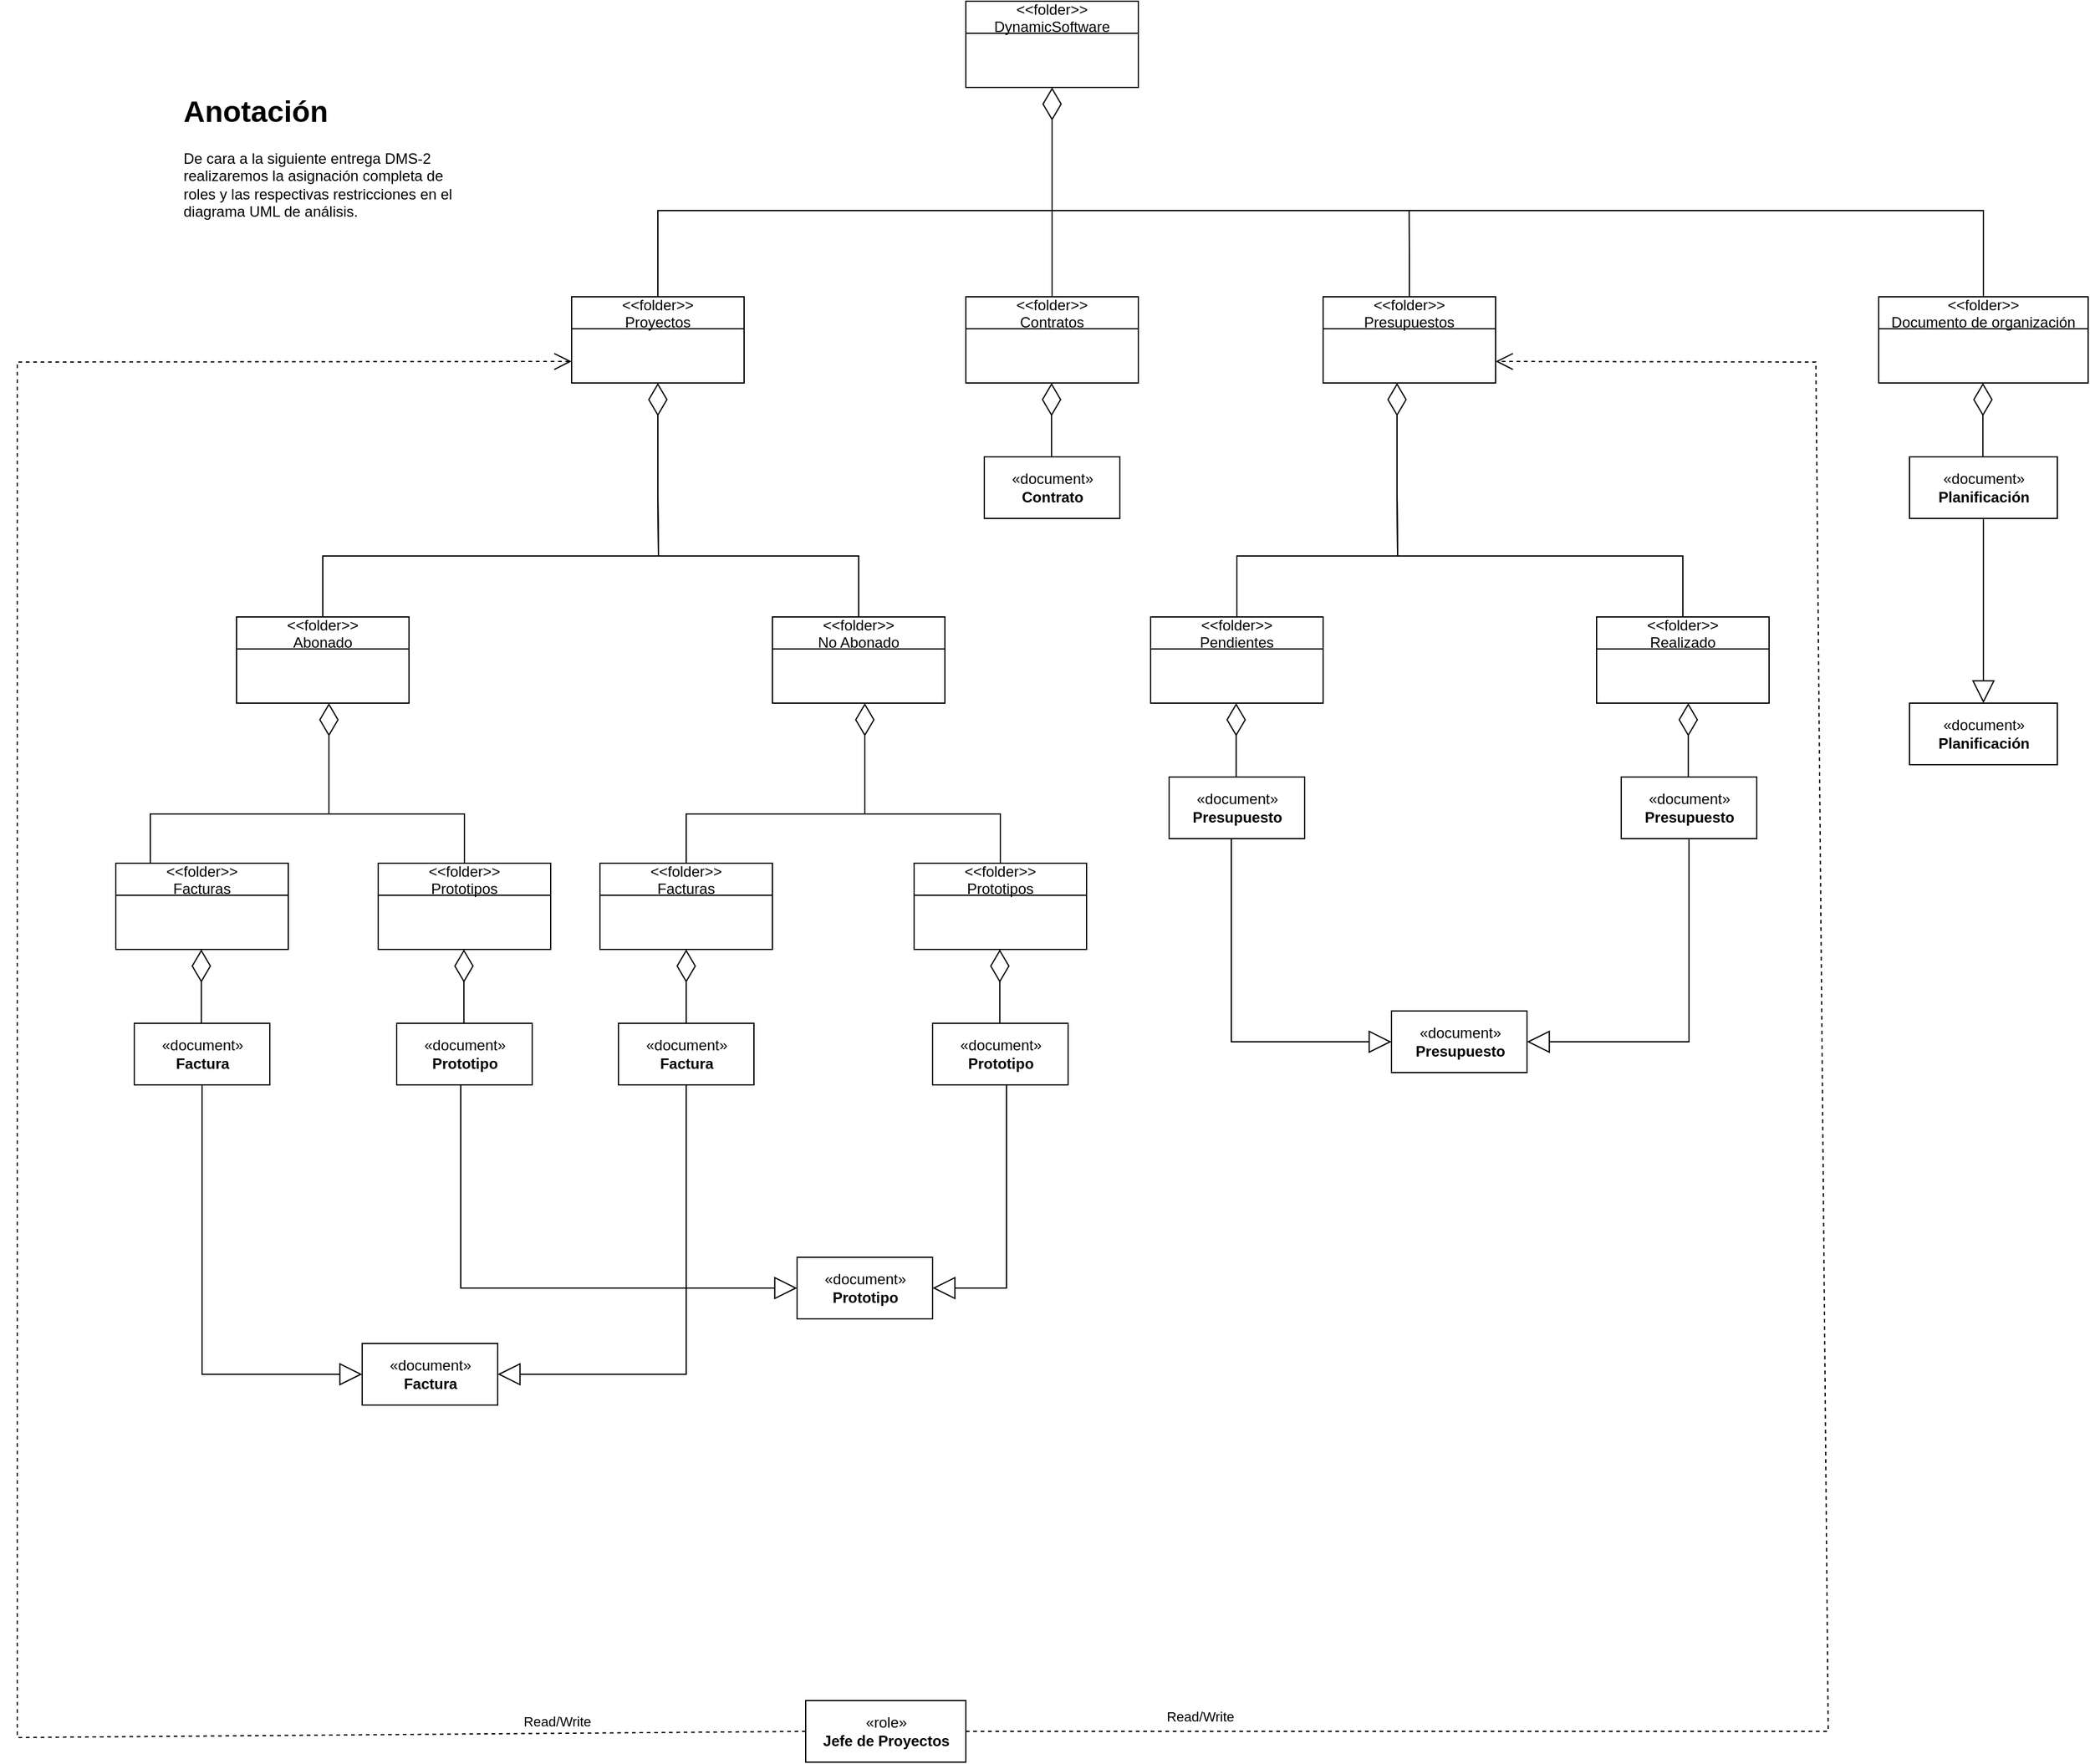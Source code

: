 <mxfile version="15.7.3" type="google"><diagram id="ozQ_3V8YHGxFbDLqrHVU" name="Page-1"><mxGraphModel dx="2842" dy="1135" grid="1" gridSize="10" guides="1" tooltips="1" connect="1" arrows="1" fold="1" page="1" pageScale="1" pageWidth="827" pageHeight="1169" math="0" shadow="0"><root><mxCell id="0"/><mxCell id="1" parent="0"/><mxCell id="Ojlecie2-PELevgFupFe-1" value="&lt;&lt;folder&gt;&gt;&#10;DynamicSoftware" style="swimlane;fontStyle=0;childLayout=stackLayout;horizontal=1;startSize=26;fillColor=none;horizontalStack=0;resizeParent=1;resizeParentMax=0;resizeLast=0;collapsible=1;marginBottom=0;" parent="1" vertex="1"><mxGeometry x="330" y="120" width="140" height="70" as="geometry"/></mxCell><mxCell id="Ojlecie2-PELevgFupFe-7" value="" style="endArrow=diamondThin;endFill=0;endSize=24;html=1;rounded=0;entryX=0.5;entryY=1;entryDx=0;entryDy=0;exitX=0.5;exitY=0;exitDx=0;exitDy=0;" parent="1" source="Ojlecie2-PELevgFupFe-8" target="Ojlecie2-PELevgFupFe-1" edge="1"><mxGeometry width="160" relative="1" as="geometry"><mxPoint x="400" y="170" as="sourcePoint"/><mxPoint x="560" y="70" as="targetPoint"/></mxGeometry></mxCell><mxCell id="Ojlecie2-PELevgFupFe-8" value="&lt;&lt;folder&gt;&gt;&#10;Contratos" style="swimlane;fontStyle=0;childLayout=stackLayout;horizontal=1;startSize=26;fillColor=none;horizontalStack=0;resizeParent=1;resizeParentMax=0;resizeLast=0;collapsible=1;marginBottom=0;" parent="1" vertex="1"><mxGeometry x="330" y="360" width="140" height="70" as="geometry"/></mxCell><mxCell id="Ojlecie2-PELevgFupFe-10" value="&lt;&lt;folder&gt;&gt;&#10;Facturas" style="swimlane;fontStyle=0;childLayout=stackLayout;horizontal=1;startSize=26;fillColor=none;horizontalStack=0;resizeParent=1;resizeParentMax=0;resizeLast=0;collapsible=1;marginBottom=0;" parent="1" vertex="1"><mxGeometry x="-360" y="820" width="140" height="70" as="geometry"/></mxCell><mxCell id="Ojlecie2-PELevgFupFe-12" value="&lt;&lt;folder&gt;&gt;&#10;Proyectos" style="swimlane;fontStyle=0;childLayout=stackLayout;horizontal=1;startSize=26;fillColor=none;horizontalStack=0;resizeParent=1;resizeParentMax=0;resizeLast=0;collapsible=1;marginBottom=0;" parent="1" vertex="1"><mxGeometry x="10" y="360" width="140" height="70" as="geometry"/></mxCell><mxCell id="Ojlecie2-PELevgFupFe-15" value="" style="endArrow=none;html=1;edgeStyle=orthogonalEdgeStyle;rounded=0;exitX=0.5;exitY=0;exitDx=0;exitDy=0;" parent="1" source="Ojlecie2-PELevgFupFe-12" edge="1"><mxGeometry relative="1" as="geometry"><mxPoint x="71" y="360" as="sourcePoint"/><mxPoint x="400" y="290" as="targetPoint"/><Array as="points"><mxPoint x="80" y="290"/></Array></mxGeometry></mxCell><mxCell id="tTDMQvBNRWzCgu-5UmxQ-48" style="edgeStyle=orthogonalEdgeStyle;rounded=0;orthogonalLoop=1;jettySize=auto;html=1;exitX=0.5;exitY=0;exitDx=0;exitDy=0;endArrow=none;endFill=0;" parent="1" source="Ojlecie2-PELevgFupFe-19" edge="1"><mxGeometry relative="1" as="geometry"><mxPoint x="689.824" y="290" as="targetPoint"/></mxGeometry></mxCell><mxCell id="Ojlecie2-PELevgFupFe-19" value="&lt;&lt;folder&gt;&gt;&#10;Presupuestos" style="swimlane;fontStyle=0;childLayout=stackLayout;horizontal=1;startSize=26;fillColor=none;horizontalStack=0;resizeParent=1;resizeParentMax=0;resizeLast=0;collapsible=1;marginBottom=0;" parent="1" vertex="1"><mxGeometry x="620" y="360" width="140" height="70" as="geometry"/></mxCell><mxCell id="tTDMQvBNRWzCgu-5UmxQ-47" style="edgeStyle=orthogonalEdgeStyle;rounded=0;orthogonalLoop=1;jettySize=auto;html=1;exitX=0.5;exitY=0;exitDx=0;exitDy=0;endArrow=none;endFill=0;" parent="1" source="Ojlecie2-PELevgFupFe-21" edge="1"><mxGeometry relative="1" as="geometry"><mxPoint x="400" y="290" as="targetPoint"/><Array as="points"><mxPoint x="1156" y="290"/></Array></mxGeometry></mxCell><mxCell id="Ojlecie2-PELevgFupFe-21" value="&lt;&lt;folder&gt;&gt;&#10;Documento de organización" style="swimlane;fontStyle=0;childLayout=stackLayout;horizontal=1;startSize=26;fillColor=none;horizontalStack=0;resizeParent=1;resizeParentMax=0;resizeLast=0;collapsible=1;marginBottom=0;" parent="1" vertex="1"><mxGeometry x="1071" y="360" width="170" height="70" as="geometry"/></mxCell><mxCell id="Ojlecie2-PELevgFupFe-26" style="rounded=0;orthogonalLoop=1;jettySize=auto;html=1;endArrow=none;endFill=0;" parent="1" edge="1"><mxGeometry relative="1" as="geometry"><mxPoint x="-187" y="780" as="targetPoint"/><mxPoint x="-332" y="820" as="sourcePoint"/><Array as="points"><mxPoint x="-332" y="780"/></Array></mxGeometry></mxCell><mxCell id="Ojlecie2-PELevgFupFe-23" value="«document»&lt;br&gt;&lt;b&gt;Factura&lt;/b&gt;" style="html=1;" parent="1" vertex="1"><mxGeometry x="-345" y="950" width="110" height="50" as="geometry"/></mxCell><mxCell id="Ojlecie2-PELevgFupFe-24" value="" style="endArrow=diamondThin;endFill=0;endSize=24;html=1;rounded=0;entryX=0.5;entryY=1;entryDx=0;entryDy=0;" parent="1" edge="1"><mxGeometry width="160" relative="1" as="geometry"><mxPoint x="-187" y="780" as="sourcePoint"/><mxPoint x="-187" y="690" as="targetPoint"/></mxGeometry></mxCell><mxCell id="Ojlecie2-PELevgFupFe-29" style="rounded=0;orthogonalLoop=1;jettySize=auto;html=1;endArrow=none;endFill=0;exitX=0.5;exitY=0;exitDx=0;exitDy=0;" parent="1" source="Ojlecie2-PELevgFupFe-32" edge="1"><mxGeometry relative="1" as="geometry"><mxPoint x="-187" y="780" as="targetPoint"/><Array as="points"><mxPoint x="-77" y="780"/></Array><mxPoint x="-72" y="830" as="sourcePoint"/></mxGeometry></mxCell><mxCell id="Ojlecie2-PELevgFupFe-30" value="«document»&lt;br&gt;&lt;b&gt;Prototipo&lt;/b&gt;" style="html=1;" parent="1" vertex="1"><mxGeometry x="-132" y="950" width="110" height="50" as="geometry"/></mxCell><mxCell id="Ojlecie2-PELevgFupFe-32" value="&lt;&lt;folder&gt;&gt;&#10;Prototipos" style="swimlane;fontStyle=0;childLayout=stackLayout;horizontal=1;startSize=26;fillColor=none;horizontalStack=0;resizeParent=1;resizeParentMax=0;resizeLast=0;collapsible=1;marginBottom=0;" parent="1" vertex="1"><mxGeometry x="-147" y="820" width="140" height="70" as="geometry"/></mxCell><mxCell id="Ojlecie2-PELevgFupFe-33" value="" style="endArrow=diamondThin;endFill=0;endSize=24;html=1;rounded=0;entryX=0.5;entryY=1;entryDx=0;entryDy=0;" parent="1" edge="1"><mxGeometry width="160" relative="1" as="geometry"><mxPoint x="-290.59" y="950" as="sourcePoint"/><mxPoint x="-290.59" y="890" as="targetPoint"/></mxGeometry></mxCell><mxCell id="Ojlecie2-PELevgFupFe-34" value="" style="endArrow=diamondThin;endFill=0;endSize=24;html=1;rounded=0;entryX=0.5;entryY=1;entryDx=0;entryDy=0;" parent="1" edge="1"><mxGeometry width="160" relative="1" as="geometry"><mxPoint x="-77.42" y="950" as="sourcePoint"/><mxPoint x="-77.42" y="890" as="targetPoint"/></mxGeometry></mxCell><mxCell id="Ojlecie2-PELevgFupFe-35" value="«document»&lt;br&gt;&lt;b&gt;Contrato&lt;/b&gt;" style="html=1;" parent="1" vertex="1"><mxGeometry x="345" y="490" width="110" height="50" as="geometry"/></mxCell><mxCell id="Ojlecie2-PELevgFupFe-36" value="" style="endArrow=diamondThin;endFill=0;endSize=24;html=1;rounded=0;entryX=0.5;entryY=1;entryDx=0;entryDy=0;" parent="1" edge="1"><mxGeometry width="160" relative="1" as="geometry"><mxPoint x="399.58" y="490" as="sourcePoint"/><mxPoint x="399.58" y="430" as="targetPoint"/></mxGeometry></mxCell><mxCell id="Ojlecie2-PELevgFupFe-39" value="«document»&lt;br&gt;&lt;b&gt;Presupuesto&lt;/b&gt;" style="html=1;" parent="1" vertex="1"><mxGeometry x="495" y="750" width="110" height="50" as="geometry"/></mxCell><mxCell id="Ojlecie2-PELevgFupFe-41" value="«document»&lt;br&gt;&lt;b&gt;Planificación&lt;/b&gt;" style="html=1;" parent="1" vertex="1"><mxGeometry x="1096" y="490" width="120" height="50" as="geometry"/></mxCell><mxCell id="Ojlecie2-PELevgFupFe-42" value="" style="endArrow=diamondThin;endFill=0;endSize=24;html=1;rounded=0;entryX=0.5;entryY=1;entryDx=0;entryDy=0;" parent="1" edge="1"><mxGeometry width="160" relative="1" as="geometry"><mxPoint x="1155.58" y="490" as="sourcePoint"/><mxPoint x="1155.58" y="430" as="targetPoint"/></mxGeometry></mxCell><mxCell id="tTDMQvBNRWzCgu-5UmxQ-15" style="edgeStyle=orthogonalEdgeStyle;rounded=0;orthogonalLoop=1;jettySize=auto;html=1;exitX=0.5;exitY=0;exitDx=0;exitDy=0;endArrow=none;endFill=0;" parent="1" source="tTDMQvBNRWzCgu-5UmxQ-3" edge="1"><mxGeometry relative="1" as="geometry"><mxPoint x="80" y="520" as="targetPoint"/></mxGeometry></mxCell><mxCell id="tTDMQvBNRWzCgu-5UmxQ-3" value="&lt;&lt;folder&gt;&gt;&#10;Abonado" style="swimlane;fontStyle=0;childLayout=stackLayout;horizontal=1;startSize=26;fillColor=none;horizontalStack=0;resizeParent=1;resizeParentMax=0;resizeLast=0;collapsible=1;marginBottom=0;" parent="1" vertex="1"><mxGeometry x="-262" y="620" width="140" height="70" as="geometry"/></mxCell><mxCell id="tTDMQvBNRWzCgu-5UmxQ-4" value="&lt;&lt;folder&gt;&gt;&#10;Facturas" style="swimlane;fontStyle=0;childLayout=stackLayout;horizontal=1;startSize=26;fillColor=none;horizontalStack=0;resizeParent=1;resizeParentMax=0;resizeLast=0;collapsible=1;marginBottom=0;" parent="1" vertex="1"><mxGeometry x="33" y="820" width="140" height="70" as="geometry"/></mxCell><mxCell id="tTDMQvBNRWzCgu-5UmxQ-5" style="rounded=0;orthogonalLoop=1;jettySize=auto;html=1;endArrow=none;endFill=0;" parent="1" edge="1"><mxGeometry relative="1" as="geometry"><mxPoint x="248" y="780" as="targetPoint"/><mxPoint x="103" y="820" as="sourcePoint"/><Array as="points"><mxPoint x="103" y="780"/></Array></mxGeometry></mxCell><mxCell id="tTDMQvBNRWzCgu-5UmxQ-6" value="«document»&lt;br&gt;&lt;b&gt;Factura&lt;/b&gt;" style="html=1;" parent="1" vertex="1"><mxGeometry x="48" y="950" width="110" height="50" as="geometry"/></mxCell><mxCell id="tTDMQvBNRWzCgu-5UmxQ-7" value="" style="endArrow=diamondThin;endFill=0;endSize=24;html=1;rounded=0;entryX=0.5;entryY=1;entryDx=0;entryDy=0;" parent="1" edge="1"><mxGeometry width="160" relative="1" as="geometry"><mxPoint x="248" y="780" as="sourcePoint"/><mxPoint x="248" y="690" as="targetPoint"/></mxGeometry></mxCell><mxCell id="tTDMQvBNRWzCgu-5UmxQ-8" style="rounded=0;orthogonalLoop=1;jettySize=auto;html=1;endArrow=none;endFill=0;exitX=0.5;exitY=0;exitDx=0;exitDy=0;" parent="1" edge="1"><mxGeometry relative="1" as="geometry"><mxPoint x="248" y="780" as="targetPoint"/><Array as="points"><mxPoint x="358" y="780"/></Array><mxPoint x="358" y="820" as="sourcePoint"/></mxGeometry></mxCell><mxCell id="tTDMQvBNRWzCgu-5UmxQ-9" value="«document»&lt;br&gt;&lt;b&gt;Prototipo&lt;/b&gt;" style="html=1;" parent="1" vertex="1"><mxGeometry x="303" y="950" width="110" height="50" as="geometry"/></mxCell><mxCell id="tTDMQvBNRWzCgu-5UmxQ-10" value="&lt;&lt;folder&gt;&gt;&#10;Prototipos" style="swimlane;fontStyle=0;childLayout=stackLayout;horizontal=1;startSize=26;fillColor=none;horizontalStack=0;resizeParent=1;resizeParentMax=0;resizeLast=0;collapsible=1;marginBottom=0;" parent="1" vertex="1"><mxGeometry x="288" y="820" width="140" height="70" as="geometry"/></mxCell><mxCell id="tTDMQvBNRWzCgu-5UmxQ-11" value="" style="endArrow=diamondThin;endFill=0;endSize=24;html=1;rounded=0;entryX=0.5;entryY=1;entryDx=0;entryDy=0;" parent="1" target="tTDMQvBNRWzCgu-5UmxQ-4" edge="1"><mxGeometry width="160" relative="1" as="geometry"><mxPoint x="103" y="950" as="sourcePoint"/><mxPoint x="258" y="950" as="targetPoint"/></mxGeometry></mxCell><mxCell id="tTDMQvBNRWzCgu-5UmxQ-12" value="" style="endArrow=diamondThin;endFill=0;endSize=24;html=1;rounded=0;entryX=0.5;entryY=1;entryDx=0;entryDy=0;" parent="1" edge="1"><mxGeometry width="160" relative="1" as="geometry"><mxPoint x="357.58" y="950" as="sourcePoint"/><mxPoint x="357.58" y="890" as="targetPoint"/></mxGeometry></mxCell><mxCell id="tTDMQvBNRWzCgu-5UmxQ-16" style="edgeStyle=orthogonalEdgeStyle;rounded=0;orthogonalLoop=1;jettySize=auto;html=1;exitX=0.5;exitY=0;exitDx=0;exitDy=0;endArrow=none;endFill=0;" parent="1" source="tTDMQvBNRWzCgu-5UmxQ-13" edge="1"><mxGeometry relative="1" as="geometry"><mxPoint x="80" y="520" as="targetPoint"/></mxGeometry></mxCell><mxCell id="tTDMQvBNRWzCgu-5UmxQ-13" value="&lt;&lt;folder&gt;&gt;&#10;No Abonado" style="swimlane;fontStyle=0;childLayout=stackLayout;horizontal=1;startSize=26;fillColor=none;horizontalStack=0;resizeParent=1;resizeParentMax=0;resizeLast=0;collapsible=1;marginBottom=0;" parent="1" vertex="1"><mxGeometry x="173" y="620" width="140" height="70" as="geometry"/></mxCell><mxCell id="tTDMQvBNRWzCgu-5UmxQ-14" value="" style="endArrow=diamondThin;endFill=0;endSize=24;html=1;rounded=0;entryX=0.5;entryY=1;entryDx=0;entryDy=0;" parent="1" target="Ojlecie2-PELevgFupFe-12" edge="1"><mxGeometry width="160" relative="1" as="geometry"><mxPoint x="80" y="520" as="sourcePoint"/><mxPoint x="110" y="510" as="targetPoint"/></mxGeometry></mxCell><mxCell id="tTDMQvBNRWzCgu-5UmxQ-42" style="edgeStyle=orthogonalEdgeStyle;rounded=0;orthogonalLoop=1;jettySize=auto;html=1;exitX=0.5;exitY=0;exitDx=0;exitDy=0;endArrow=none;endFill=0;" parent="1" source="tTDMQvBNRWzCgu-5UmxQ-43" edge="1"><mxGeometry relative="1" as="geometry"><mxPoint x="680" y="520" as="targetPoint"/></mxGeometry></mxCell><mxCell id="tTDMQvBNRWzCgu-5UmxQ-43" value="&lt;&lt;folder&gt;&gt;&#10;Pendientes" style="swimlane;fontStyle=0;childLayout=stackLayout;horizontal=1;startSize=26;fillColor=none;horizontalStack=0;resizeParent=1;resizeParentMax=0;resizeLast=0;collapsible=1;marginBottom=0;" parent="1" vertex="1"><mxGeometry x="480" y="620" width="140" height="70" as="geometry"/></mxCell><mxCell id="tTDMQvBNRWzCgu-5UmxQ-44" style="edgeStyle=orthogonalEdgeStyle;rounded=0;orthogonalLoop=1;jettySize=auto;html=1;exitX=0.5;exitY=0;exitDx=0;exitDy=0;endArrow=none;endFill=0;" parent="1" source="tTDMQvBNRWzCgu-5UmxQ-45" edge="1"><mxGeometry relative="1" as="geometry"><mxPoint x="680" y="520" as="targetPoint"/></mxGeometry></mxCell><mxCell id="tTDMQvBNRWzCgu-5UmxQ-45" value="&lt;&lt;folder&gt;&gt;&#10;Realizado" style="swimlane;fontStyle=0;childLayout=stackLayout;horizontal=1;startSize=26;fillColor=none;horizontalStack=0;resizeParent=1;resizeParentMax=0;resizeLast=0;collapsible=1;marginBottom=0;" parent="1" vertex="1"><mxGeometry x="842" y="620" width="140" height="70" as="geometry"/></mxCell><mxCell id="tTDMQvBNRWzCgu-5UmxQ-46" value="" style="endArrow=diamondThin;endFill=0;endSize=24;html=1;rounded=0;entryX=0.5;entryY=1;entryDx=0;entryDy=0;" parent="1" edge="1"><mxGeometry width="160" relative="1" as="geometry"><mxPoint x="680" y="520" as="sourcePoint"/><mxPoint x="680" y="430" as="targetPoint"/></mxGeometry></mxCell><mxCell id="tTDMQvBNRWzCgu-5UmxQ-49" value="" style="endArrow=diamondThin;endFill=0;endSize=24;html=1;rounded=0;entryX=0.5;entryY=1;entryDx=0;entryDy=0;" parent="1" edge="1"><mxGeometry width="160" relative="1" as="geometry"><mxPoint x="549.41" y="750" as="sourcePoint"/><mxPoint x="549.41" y="690" as="targetPoint"/></mxGeometry></mxCell><mxCell id="tTDMQvBNRWzCgu-5UmxQ-50" value="«document»&lt;br&gt;&lt;b&gt;Presupuesto&lt;/b&gt;" style="html=1;" parent="1" vertex="1"><mxGeometry x="862" y="750" width="110" height="50" as="geometry"/></mxCell><mxCell id="tTDMQvBNRWzCgu-5UmxQ-51" value="" style="endArrow=diamondThin;endFill=0;endSize=24;html=1;rounded=0;entryX=0.5;entryY=1;entryDx=0;entryDy=0;" parent="1" edge="1"><mxGeometry width="160" relative="1" as="geometry"><mxPoint x="916.41" y="750" as="sourcePoint"/><mxPoint x="916.41" y="690" as="targetPoint"/></mxGeometry></mxCell><mxCell id="tTDMQvBNRWzCgu-5UmxQ-52" value="«document»&lt;br&gt;&lt;b&gt;Factura&lt;/b&gt;" style="html=1;" parent="1" vertex="1"><mxGeometry x="-160" y="1210" width="110" height="50" as="geometry"/></mxCell><mxCell id="tTDMQvBNRWzCgu-5UmxQ-53" value="" style="endArrow=block;endSize=16;endFill=0;html=1;rounded=0;entryX=0;entryY=0.5;entryDx=0;entryDy=0;exitX=0.5;exitY=1;exitDx=0;exitDy=0;" parent="1" source="Ojlecie2-PELevgFupFe-23" target="tTDMQvBNRWzCgu-5UmxQ-52" edge="1"><mxGeometry x="0.181" y="2" width="160" relative="1" as="geometry"><mxPoint x="-422" y="1060" as="sourcePoint"/><mxPoint x="-262" y="1060" as="targetPoint"/><Array as="points"><mxPoint x="-290" y="1235"/></Array><mxPoint as="offset"/></mxGeometry></mxCell><mxCell id="tTDMQvBNRWzCgu-5UmxQ-54" value="" style="endArrow=block;endSize=16;endFill=0;html=1;rounded=0;entryX=1;entryY=0.5;entryDx=0;entryDy=0;exitX=0.5;exitY=1;exitDx=0;exitDy=0;" parent="1" source="tTDMQvBNRWzCgu-5UmxQ-6" target="tTDMQvBNRWzCgu-5UmxQ-52" edge="1"><mxGeometry x="0.181" y="2" width="160" relative="1" as="geometry"><mxPoint x="-280" y="1010" as="sourcePoint"/><mxPoint x="-150" y="1175" as="targetPoint"/><Array as="points"><mxPoint x="103" y="1235"/></Array><mxPoint as="offset"/></mxGeometry></mxCell><mxCell id="tTDMQvBNRWzCgu-5UmxQ-55" value="«document»&lt;br&gt;&lt;b&gt;Presupuesto&lt;/b&gt;" style="html=1;" parent="1" vertex="1"><mxGeometry x="675.5" y="940" width="110" height="50" as="geometry"/></mxCell><mxCell id="tTDMQvBNRWzCgu-5UmxQ-56" value="" style="endArrow=block;endSize=16;endFill=0;html=1;rounded=0;entryX=0;entryY=0.5;entryDx=0;entryDy=0;exitX=0.5;exitY=1;exitDx=0;exitDy=0;" parent="1" target="tTDMQvBNRWzCgu-5UmxQ-55" edge="1"><mxGeometry x="0.181" y="2" width="160" relative="1" as="geometry"><mxPoint x="545.5" y="800" as="sourcePoint"/><mxPoint x="573.5" y="860" as="targetPoint"/><Array as="points"><mxPoint x="545.5" y="965"/></Array><mxPoint as="offset"/></mxGeometry></mxCell><mxCell id="tTDMQvBNRWzCgu-5UmxQ-57" value="" style="endArrow=block;endSize=16;endFill=0;html=1;rounded=0;entryX=1;entryY=0.5;entryDx=0;entryDy=0;exitX=0.5;exitY=1;exitDx=0;exitDy=0;" parent="1" source="tTDMQvBNRWzCgu-5UmxQ-50" target="tTDMQvBNRWzCgu-5UmxQ-55" edge="1"><mxGeometry x="0.181" y="2" width="160" relative="1" as="geometry"><mxPoint x="938.5" y="800" as="sourcePoint"/><mxPoint x="685.5" y="975" as="targetPoint"/><Array as="points"><mxPoint x="917" y="965"/></Array><mxPoint as="offset"/></mxGeometry></mxCell><mxCell id="tTDMQvBNRWzCgu-5UmxQ-58" value="«document»&lt;br&gt;&lt;b&gt;Prototipo&lt;/b&gt;" style="html=1;" parent="1" vertex="1"><mxGeometry x="193" y="1140" width="110" height="50" as="geometry"/></mxCell><mxCell id="tTDMQvBNRWzCgu-5UmxQ-59" value="" style="endArrow=block;endSize=16;endFill=0;html=1;rounded=0;entryX=0;entryY=0.5;entryDx=0;entryDy=0;" parent="1" target="tTDMQvBNRWzCgu-5UmxQ-58" edge="1"><mxGeometry x="0.181" y="2" width="160" relative="1" as="geometry"><mxPoint x="-80" y="1000" as="sourcePoint"/><mxPoint x="-2" y="1060" as="targetPoint"/><Array as="points"><mxPoint x="-80" y="1165"/></Array><mxPoint as="offset"/></mxGeometry></mxCell><mxCell id="tTDMQvBNRWzCgu-5UmxQ-60" value="" style="endArrow=block;endSize=16;endFill=0;html=1;rounded=0;entryX=1;entryY=0.5;entryDx=0;entryDy=0;exitX=0.5;exitY=1;exitDx=0;exitDy=0;" parent="1" target="tTDMQvBNRWzCgu-5UmxQ-58" edge="1"><mxGeometry x="0.181" y="2" width="160" relative="1" as="geometry"><mxPoint x="363" y="1000" as="sourcePoint"/><mxPoint x="110" y="1175" as="targetPoint"/><Array as="points"><mxPoint x="363" y="1165"/></Array><mxPoint as="offset"/></mxGeometry></mxCell><mxCell id="O-J7QwQKexIXlAj8NpXR-1" value="«document»&lt;br&gt;&lt;b&gt;Planificación&lt;/b&gt;" style="html=1;" parent="1" vertex="1"><mxGeometry x="1096" y="690" width="120" height="50" as="geometry"/></mxCell><mxCell id="O-J7QwQKexIXlAj8NpXR-2" value="" style="endArrow=block;endSize=16;endFill=0;html=1;rounded=0;entryX=0.5;entryY=0;entryDx=0;entryDy=0;exitX=0.5;exitY=1;exitDx=0;exitDy=0;" parent="1" source="Ojlecie2-PELevgFupFe-41" target="O-J7QwQKexIXlAj8NpXR-1" edge="1"><mxGeometry x="0.181" y="2" width="160" relative="1" as="geometry"><mxPoint x="936" y="810" as="sourcePoint"/><mxPoint x="804.5" y="975" as="targetPoint"/><Array as="points"/><mxPoint as="offset"/></mxGeometry></mxCell><mxCell id="O-J7QwQKexIXlAj8NpXR-3" value="«role»&lt;br&gt;&lt;b&gt;Jefe de Proyectos&lt;/b&gt;" style="html=1;" parent="1" vertex="1"><mxGeometry x="200" y="1500" width="130" height="50" as="geometry"/></mxCell><mxCell id="O-J7QwQKexIXlAj8NpXR-4" value="" style="endArrow=open;endSize=12;dashed=1;html=1;rounded=0;exitX=0;exitY=0.5;exitDx=0;exitDy=0;entryX=0;entryY=0.75;entryDx=0;entryDy=0;" parent="1" source="O-J7QwQKexIXlAj8NpXR-3" target="Ojlecie2-PELevgFupFe-12" edge="1"><mxGeometry x="0.016" y="13" width="160" relative="1" as="geometry"><mxPoint x="130" y="410" as="sourcePoint"/><mxPoint x="290" y="410" as="targetPoint"/><Array as="points"><mxPoint x="-440" y="1530"/><mxPoint x="-440" y="413"/></Array><mxPoint as="offset"/></mxGeometry></mxCell><mxCell id="O-J7QwQKexIXlAj8NpXR-6" value="Read/Write" style="edgeLabel;html=1;align=center;verticalAlign=middle;resizable=0;points=[];" parent="O-J7QwQKexIXlAj8NpXR-4" vertex="1" connectable="0"><mxGeometry x="-0.817" y="1" relative="1" as="geometry"><mxPoint y="-11" as="offset"/></mxGeometry></mxCell><mxCell id="O-J7QwQKexIXlAj8NpXR-7" value="" style="endArrow=open;endSize=12;dashed=1;html=1;rounded=0;exitX=1;exitY=0.5;exitDx=0;exitDy=0;entryX=1;entryY=0.75;entryDx=0;entryDy=0;" parent="1" source="O-J7QwQKexIXlAj8NpXR-3" target="Ojlecie2-PELevgFupFe-19" edge="1"><mxGeometry x="0.016" y="13" width="160" relative="1" as="geometry"><mxPoint x="1315.5" y="2302.5" as="sourcePoint"/><mxPoint x="1125.5" y="1190" as="targetPoint"/><Array as="points"><mxPoint x="1030" y="1525"/><mxPoint x="1020" y="413"/></Array><mxPoint as="offset"/></mxGeometry></mxCell><mxCell id="O-J7QwQKexIXlAj8NpXR-8" value="Read/Write" style="edgeLabel;html=1;align=center;verticalAlign=middle;resizable=0;points=[];" parent="O-J7QwQKexIXlAj8NpXR-7" vertex="1" connectable="0"><mxGeometry x="-0.817" y="1" relative="1" as="geometry"><mxPoint y="-11" as="offset"/></mxGeometry></mxCell><mxCell id="jRv0c8u4xDDoA6PxJcWO-1" value="&lt;h1&gt;Anotación&lt;/h1&gt;&lt;p&gt;De cara a la siguiente entrega DMS-2 realizaremos la asignación completa de roles y las respectivas restricciones en el diagrama UML de análisis.&lt;/p&gt;" style="text;html=1;strokeColor=none;fillColor=none;spacing=5;spacingTop=-20;whiteSpace=wrap;overflow=hidden;rounded=0;" vertex="1" parent="1"><mxGeometry x="-310" y="190" width="230" height="150" as="geometry"/></mxCell></root></mxGraphModel></diagram></mxfile>